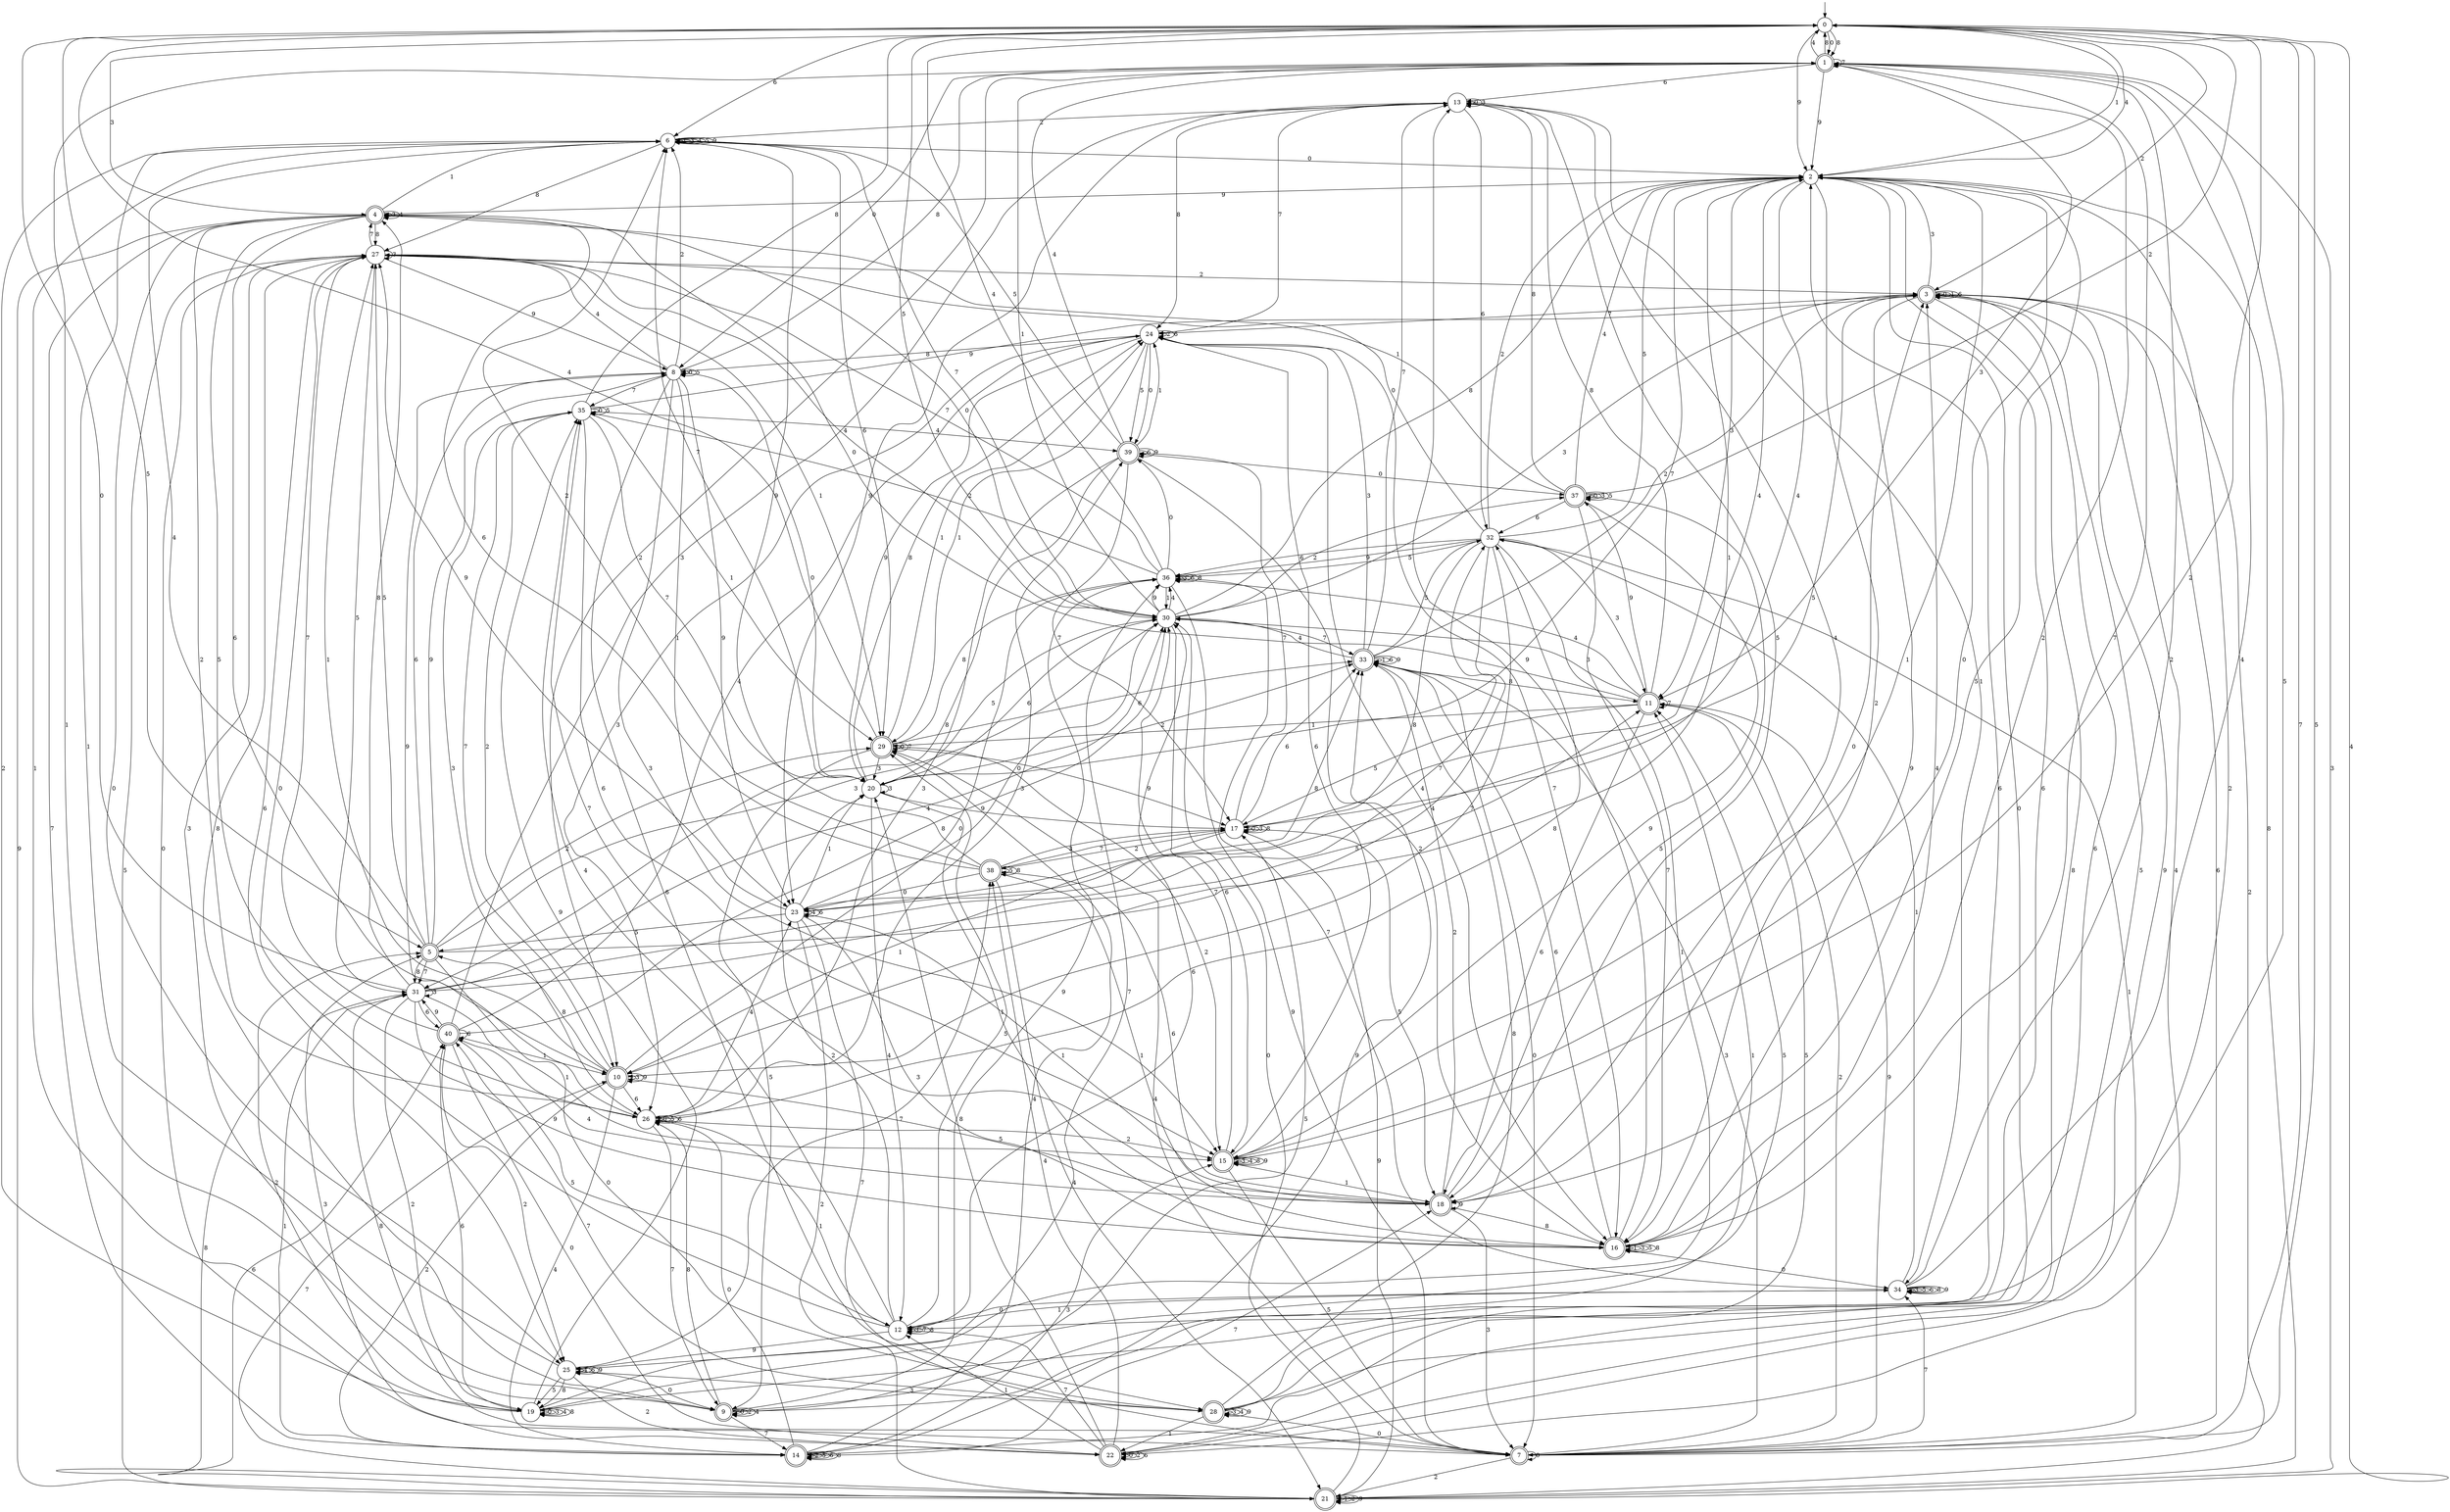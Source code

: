 digraph g {

	s0 [shape="circle" label="0"];
	s1 [shape="doublecircle" label="1"];
	s2 [shape="circle" label="2"];
	s3 [shape="doublecircle" label="3"];
	s4 [shape="doublecircle" label="4"];
	s5 [shape="doublecircle" label="5"];
	s6 [shape="circle" label="6"];
	s7 [shape="doublecircle" label="7"];
	s8 [shape="circle" label="8"];
	s9 [shape="doublecircle" label="9"];
	s10 [shape="doublecircle" label="10"];
	s11 [shape="doublecircle" label="11"];
	s12 [shape="circle" label="12"];
	s13 [shape="circle" label="13"];
	s14 [shape="doublecircle" label="14"];
	s15 [shape="doublecircle" label="15"];
	s16 [shape="doublecircle" label="16"];
	s17 [shape="circle" label="17"];
	s18 [shape="doublecircle" label="18"];
	s19 [shape="circle" label="19"];
	s20 [shape="circle" label="20"];
	s21 [shape="doublecircle" label="21"];
	s22 [shape="doublecircle" label="22"];
	s23 [shape="circle" label="23"];
	s24 [shape="circle" label="24"];
	s25 [shape="circle" label="25"];
	s26 [shape="circle" label="26"];
	s27 [shape="circle" label="27"];
	s28 [shape="doublecircle" label="28"];
	s29 [shape="doublecircle" label="29"];
	s30 [shape="circle" label="30"];
	s31 [shape="circle" label="31"];
	s32 [shape="circle" label="32"];
	s33 [shape="doublecircle" label="33"];
	s34 [shape="circle" label="34"];
	s35 [shape="circle" label="35"];
	s36 [shape="circle" label="36"];
	s37 [shape="doublecircle" label="37"];
	s38 [shape="doublecircle" label="38"];
	s39 [shape="doublecircle" label="39"];
	s40 [shape="doublecircle" label="40"];
	s0 -> s1 [label="0"];
	s0 -> s2 [label="1"];
	s0 -> s3 [label="2"];
	s0 -> s4 [label="3"];
	s0 -> s2 [label="4"];
	s0 -> s5 [label="5"];
	s0 -> s6 [label="6"];
	s0 -> s7 [label="7"];
	s0 -> s1 [label="8"];
	s0 -> s2 [label="9"];
	s1 -> s8 [label="0"];
	s1 -> s9 [label="1"];
	s1 -> s10 [label="2"];
	s1 -> s11 [label="3"];
	s1 -> s0 [label="4"];
	s1 -> s12 [label="5"];
	s1 -> s13 [label="6"];
	s1 -> s1 [label="7"];
	s1 -> s0 [label="8"];
	s1 -> s2 [label="9"];
	s2 -> s14 [label="0"];
	s2 -> s15 [label="1"];
	s2 -> s16 [label="2"];
	s2 -> s11 [label="3"];
	s2 -> s17 [label="4"];
	s2 -> s18 [label="5"];
	s2 -> s19 [label="6"];
	s2 -> s20 [label="7"];
	s2 -> s21 [label="8"];
	s2 -> s4 [label="9"];
	s3 -> s3 [label="0"];
	s3 -> s3 [label="1"];
	s3 -> s21 [label="2"];
	s3 -> s2 [label="3"];
	s3 -> s22 [label="4"];
	s3 -> s23 [label="5"];
	s3 -> s3 [label="6"];
	s3 -> s24 [label="7"];
	s3 -> s22 [label="8"];
	s3 -> s16 [label="9"];
	s4 -> s25 [label="0"];
	s4 -> s6 [label="1"];
	s4 -> s26 [label="2"];
	s4 -> s4 [label="3"];
	s4 -> s4 [label="4"];
	s4 -> s26 [label="5"];
	s4 -> s10 [label="6"];
	s4 -> s14 [label="7"];
	s4 -> s27 [label="8"];
	s4 -> s21 [label="9"];
	s5 -> s28 [label="0"];
	s5 -> s2 [label="1"];
	s5 -> s29 [label="2"];
	s5 -> s30 [label="3"];
	s5 -> s6 [label="4"];
	s5 -> s27 [label="5"];
	s5 -> s8 [label="6"];
	s5 -> s31 [label="7"];
	s5 -> s31 [label="8"];
	s5 -> s8 [label="9"];
	s6 -> s2 [label="0"];
	s6 -> s6 [label="1"];
	s6 -> s19 [label="2"];
	s6 -> s6 [label="3"];
	s6 -> s6 [label="4"];
	s6 -> s6 [label="5"];
	s6 -> s29 [label="6"];
	s6 -> s30 [label="7"];
	s6 -> s27 [label="8"];
	s6 -> s6 [label="9"];
	s7 -> s7 [label="0"];
	s7 -> s32 [label="1"];
	s7 -> s21 [label="2"];
	s7 -> s33 [label="3"];
	s7 -> s29 [label="4"];
	s7 -> s0 [label="5"];
	s7 -> s3 [label="6"];
	s7 -> s34 [label="7"];
	s7 -> s31 [label="8"];
	s7 -> s11 [label="9"];
	s8 -> s8 [label="0"];
	s8 -> s23 [label="1"];
	s8 -> s6 [label="2"];
	s8 -> s15 [label="3"];
	s8 -> s27 [label="4"];
	s8 -> s8 [label="5"];
	s8 -> s28 [label="6"];
	s8 -> s35 [label="7"];
	s8 -> s1 [label="8"];
	s8 -> s23 [label="9"];
	s9 -> s9 [label="0"];
	s9 -> s11 [label="1"];
	s9 -> s9 [label="2"];
	s9 -> s27 [label="3"];
	s9 -> s9 [label="4"];
	s9 -> s17 [label="5"];
	s9 -> s2 [label="6"];
	s9 -> s14 [label="7"];
	s9 -> s26 [label="8"];
	s9 -> s36 [label="9"];
	s10 -> s36 [label="0"];
	s10 -> s27 [label="1"];
	s10 -> s14 [label="2"];
	s10 -> s10 [label="3"];
	s10 -> s14 [label="4"];
	s10 -> s18 [label="5"];
	s10 -> s26 [label="6"];
	s10 -> s35 [label="7"];
	s10 -> s5 [label="8"];
	s10 -> s10 [label="9"];
	s11 -> s4 [label="0"];
	s11 -> s29 [label="1"];
	s11 -> s7 [label="2"];
	s11 -> s30 [label="3"];
	s11 -> s36 [label="4"];
	s11 -> s17 [label="5"];
	s11 -> s18 [label="6"];
	s11 -> s11 [label="7"];
	s11 -> s13 [label="8"];
	s11 -> s37 [label="9"];
	s12 -> s27 [label="0"];
	s12 -> s34 [label="1"];
	s12 -> s20 [label="2"];
	s12 -> s12 [label="3"];
	s12 -> s35 [label="4"];
	s12 -> s29 [label="5"];
	s12 -> s30 [label="6"];
	s12 -> s12 [label="7"];
	s12 -> s12 [label="8"];
	s12 -> s25 [label="9"];
	s13 -> s13 [label="0"];
	s13 -> s34 [label="1"];
	s13 -> s6 [label="2"];
	s13 -> s13 [label="3"];
	s13 -> s18 [label="4"];
	s13 -> s18 [label="5"];
	s13 -> s32 [label="6"];
	s13 -> s24 [label="7"];
	s13 -> s24 [label="8"];
	s13 -> s23 [label="9"];
	s14 -> s26 [label="0"];
	s14 -> s31 [label="1"];
	s14 -> s14 [label="2"];
	s14 -> s15 [label="3"];
	s14 -> s29 [label="4"];
	s14 -> s14 [label="5"];
	s14 -> s14 [label="6"];
	s14 -> s18 [label="7"];
	s14 -> s14 [label="8"];
	s14 -> s33 [label="9"];
	s15 -> s2 [label="0"];
	s15 -> s18 [label="1"];
	s15 -> s0 [label="2"];
	s15 -> s15 [label="3"];
	s15 -> s15 [label="4"];
	s15 -> s7 [label="5"];
	s15 -> s24 [label="6"];
	s15 -> s30 [label="7"];
	s15 -> s15 [label="8"];
	s15 -> s15 [label="9"];
	s16 -> s34 [label="0"];
	s16 -> s16 [label="1"];
	s16 -> s1 [label="2"];
	s16 -> s16 [label="3"];
	s16 -> s3 [label="4"];
	s16 -> s16 [label="5"];
	s16 -> s33 [label="6"];
	s16 -> s1 [label="7"];
	s16 -> s16 [label="8"];
	s16 -> s13 [label="9"];
	s17 -> s17 [label="0"];
	s17 -> s10 [label="1"];
	s17 -> s38 [label="2"];
	s17 -> s17 [label="3"];
	s17 -> s2 [label="4"];
	s17 -> s18 [label="5"];
	s17 -> s33 [label="6"];
	s17 -> s39 [label="7"];
	s17 -> s17 [label="8"];
	s17 -> s21 [label="9"];
	s18 -> s3 [label="0"];
	s18 -> s23 [label="1"];
	s18 -> s33 [label="2"];
	s18 -> s7 [label="3"];
	s18 -> s40 [label="4"];
	s18 -> s37 [label="5"];
	s18 -> s38 [label="6"];
	s18 -> s35 [label="7"];
	s18 -> s16 [label="8"];
	s18 -> s18 [label="9"];
	s19 -> s19 [label="0"];
	s19 -> s6 [label="1"];
	s19 -> s5 [label="2"];
	s19 -> s19 [label="3"];
	s19 -> s19 [label="4"];
	s19 -> s11 [label="5"];
	s19 -> s40 [label="6"];
	s19 -> s36 [label="7"];
	s19 -> s19 [label="8"];
	s19 -> s35 [label="9"];
	s20 -> s8 [label="0"];
	s20 -> s16 [label="1"];
	s20 -> s33 [label="2"];
	s20 -> s20 [label="3"];
	s20 -> s12 [label="4"];
	s20 -> s30 [label="5"];
	s20 -> s30 [label="6"];
	s20 -> s6 [label="7"];
	s20 -> s24 [label="8"];
	s20 -> s17 [label="9"];
	s21 -> s30 [label="0"];
	s21 -> s21 [label="1"];
	s21 -> s21 [label="2"];
	s21 -> s1 [label="3"];
	s21 -> s0 [label="4"];
	s21 -> s27 [label="5"];
	s21 -> s40 [label="6"];
	s21 -> s10 [label="7"];
	s21 -> s31 [label="8"];
	s21 -> s21 [label="9"];
	s22 -> s22 [label="0"];
	s22 -> s12 [label="1"];
	s22 -> s22 [label="2"];
	s22 -> s5 [label="3"];
	s22 -> s38 [label="4"];
	s22 -> s3 [label="5"];
	s22 -> s22 [label="6"];
	s22 -> s12 [label="7"];
	s22 -> s20 [label="8"];
	s22 -> s3 [label="9"];
	s23 -> s30 [label="0"];
	s23 -> s20 [label="1"];
	s23 -> s21 [label="2"];
	s23 -> s16 [label="3"];
	s23 -> s23 [label="4"];
	s23 -> s5 [label="5"];
	s23 -> s23 [label="6"];
	s23 -> s7 [label="7"];
	s23 -> s33 [label="8"];
	s23 -> s27 [label="9"];
	s24 -> s39 [label="0"];
	s24 -> s29 [label="1"];
	s24 -> s24 [label="2"];
	s24 -> s26 [label="3"];
	s24 -> s16 [label="4"];
	s24 -> s39 [label="5"];
	s24 -> s24 [label="6"];
	s24 -> s16 [label="7"];
	s24 -> s8 [label="8"];
	s24 -> s20 [label="9"];
	s25 -> s9 [label="0"];
	s25 -> s6 [label="1"];
	s25 -> s22 [label="2"];
	s25 -> s28 [label="3"];
	s25 -> s25 [label="4"];
	s25 -> s19 [label="5"];
	s25 -> s25 [label="6"];
	s25 -> s38 [label="7"];
	s25 -> s19 [label="8"];
	s25 -> s25 [label="9"];
	s26 -> s26 [label="0"];
	s26 -> s12 [label="1"];
	s26 -> s15 [label="2"];
	s26 -> s39 [label="3"];
	s26 -> s23 [label="4"];
	s26 -> s26 [label="5"];
	s26 -> s26 [label="6"];
	s26 -> s9 [label="7"];
	s26 -> s32 [label="8"];
	s26 -> s8 [label="9"];
	s27 -> s7 [label="0"];
	s27 -> s29 [label="1"];
	s27 -> s3 [label="2"];
	s27 -> s27 [label="3"];
	s27 -> s30 [label="4"];
	s27 -> s31 [label="5"];
	s27 -> s25 [label="6"];
	s27 -> s4 [label="7"];
	s27 -> s9 [label="8"];
	s27 -> s8 [label="9"];
	s28 -> s7 [label="0"];
	s28 -> s22 [label="1"];
	s28 -> s2 [label="2"];
	s28 -> s28 [label="3"];
	s28 -> s28 [label="4"];
	s28 -> s11 [label="5"];
	s28 -> s3 [label="6"];
	s28 -> s40 [label="7"];
	s28 -> s33 [label="8"];
	s28 -> s28 [label="9"];
	s29 -> s29 [label="0"];
	s29 -> s24 [label="1"];
	s29 -> s15 [label="2"];
	s29 -> s20 [label="3"];
	s29 -> s0 [label="4"];
	s29 -> s9 [label="5"];
	s29 -> s33 [label="6"];
	s29 -> s29 [label="7"];
	s29 -> s36 [label="8"];
	s29 -> s17 [label="9"];
	s30 -> s4 [label="0"];
	s30 -> s1 [label="1"];
	s30 -> s37 [label="2"];
	s30 -> s3 [label="3"];
	s30 -> s36 [label="4"];
	s30 -> s0 [label="5"];
	s30 -> s15 [label="6"];
	s30 -> s33 [label="7"];
	s30 -> s2 [label="8"];
	s30 -> s36 [label="9"];
	s31 -> s0 [label="0"];
	s31 -> s15 [label="1"];
	s31 -> s19 [label="2"];
	s31 -> s31 [label="3"];
	s31 -> s30 [label="4"];
	s31 -> s11 [label="5"];
	s31 -> s40 [label="6"];
	s31 -> s32 [label="7"];
	s31 -> s4 [label="8"];
	s31 -> s16 [label="9"];
	s32 -> s27 [label="0"];
	s32 -> s25 [label="1"];
	s32 -> s2 [label="2"];
	s32 -> s11 [label="3"];
	s32 -> s10 [label="4"];
	s32 -> s2 [label="5"];
	s32 -> s36 [label="6"];
	s32 -> s10 [label="7"];
	s32 -> s23 [label="8"];
	s32 -> s36 [label="9"];
	s33 -> s7 [label="0"];
	s33 -> s33 [label="1"];
	s33 -> s3 [label="2"];
	s33 -> s24 [label="3"];
	s33 -> s30 [label="4"];
	s33 -> s32 [label="5"];
	s33 -> s33 [label="6"];
	s33 -> s13 [label="7"];
	s33 -> s11 [label="8"];
	s33 -> s33 [label="9"];
	s34 -> s12 [label="0"];
	s34 -> s32 [label="1"];
	s34 -> s1 [label="2"];
	s34 -> s34 [label="3"];
	s34 -> s1 [label="4"];
	s34 -> s34 [label="5"];
	s34 -> s34 [label="6"];
	s34 -> s36 [label="7"];
	s34 -> s34 [label="8"];
	s34 -> s34 [label="9"];
	s35 -> s35 [label="0"];
	s35 -> s29 [label="1"];
	s35 -> s10 [label="2"];
	s35 -> s26 [label="3"];
	s35 -> s39 [label="4"];
	s35 -> s35 [label="5"];
	s35 -> s15 [label="6"];
	s35 -> s20 [label="7"];
	s35 -> s0 [label="8"];
	s35 -> s3 [label="9"];
	s36 -> s39 [label="0"];
	s36 -> s30 [label="1"];
	s36 -> s35 [label="2"];
	s36 -> s36 [label="3"];
	s36 -> s0 [label="4"];
	s36 -> s32 [label="5"];
	s36 -> s36 [label="6"];
	s36 -> s27 [label="7"];
	s36 -> s36 [label="8"];
	s36 -> s7 [label="9"];
	s37 -> s37 [label="0"];
	s37 -> s4 [label="1"];
	s37 -> s0 [label="2"];
	s37 -> s37 [label="3"];
	s37 -> s2 [label="4"];
	s37 -> s37 [label="5"];
	s37 -> s32 [label="6"];
	s37 -> s16 [label="7"];
	s37 -> s13 [label="8"];
	s37 -> s15 [label="9"];
	s38 -> s23 [label="0"];
	s38 -> s16 [label="1"];
	s38 -> s6 [label="2"];
	s38 -> s17 [label="3"];
	s38 -> s21 [label="4"];
	s38 -> s38 [label="5"];
	s38 -> s4 [label="6"];
	s38 -> s17 [label="7"];
	s38 -> s38 [label="8"];
	s38 -> s6 [label="9"];
	s39 -> s37 [label="0"];
	s39 -> s24 [label="1"];
	s39 -> s16 [label="2"];
	s39 -> s26 [label="3"];
	s39 -> s1 [label="4"];
	s39 -> s6 [label="5"];
	s39 -> s39 [label="6"];
	s39 -> s17 [label="7"];
	s39 -> s31 [label="8"];
	s39 -> s39 [label="9"];
	s40 -> s22 [label="0"];
	s40 -> s10 [label="1"];
	s40 -> s25 [label="2"];
	s40 -> s13 [label="3"];
	s40 -> s24 [label="4"];
	s40 -> s12 [label="5"];
	s40 -> s40 [label="6"];
	s40 -> s27 [label="7"];
	s40 -> s30 [label="8"];
	s40 -> s31 [label="9"];

__start0 [label="" shape="none" width="0" height="0"];
__start0 -> s0;

}

